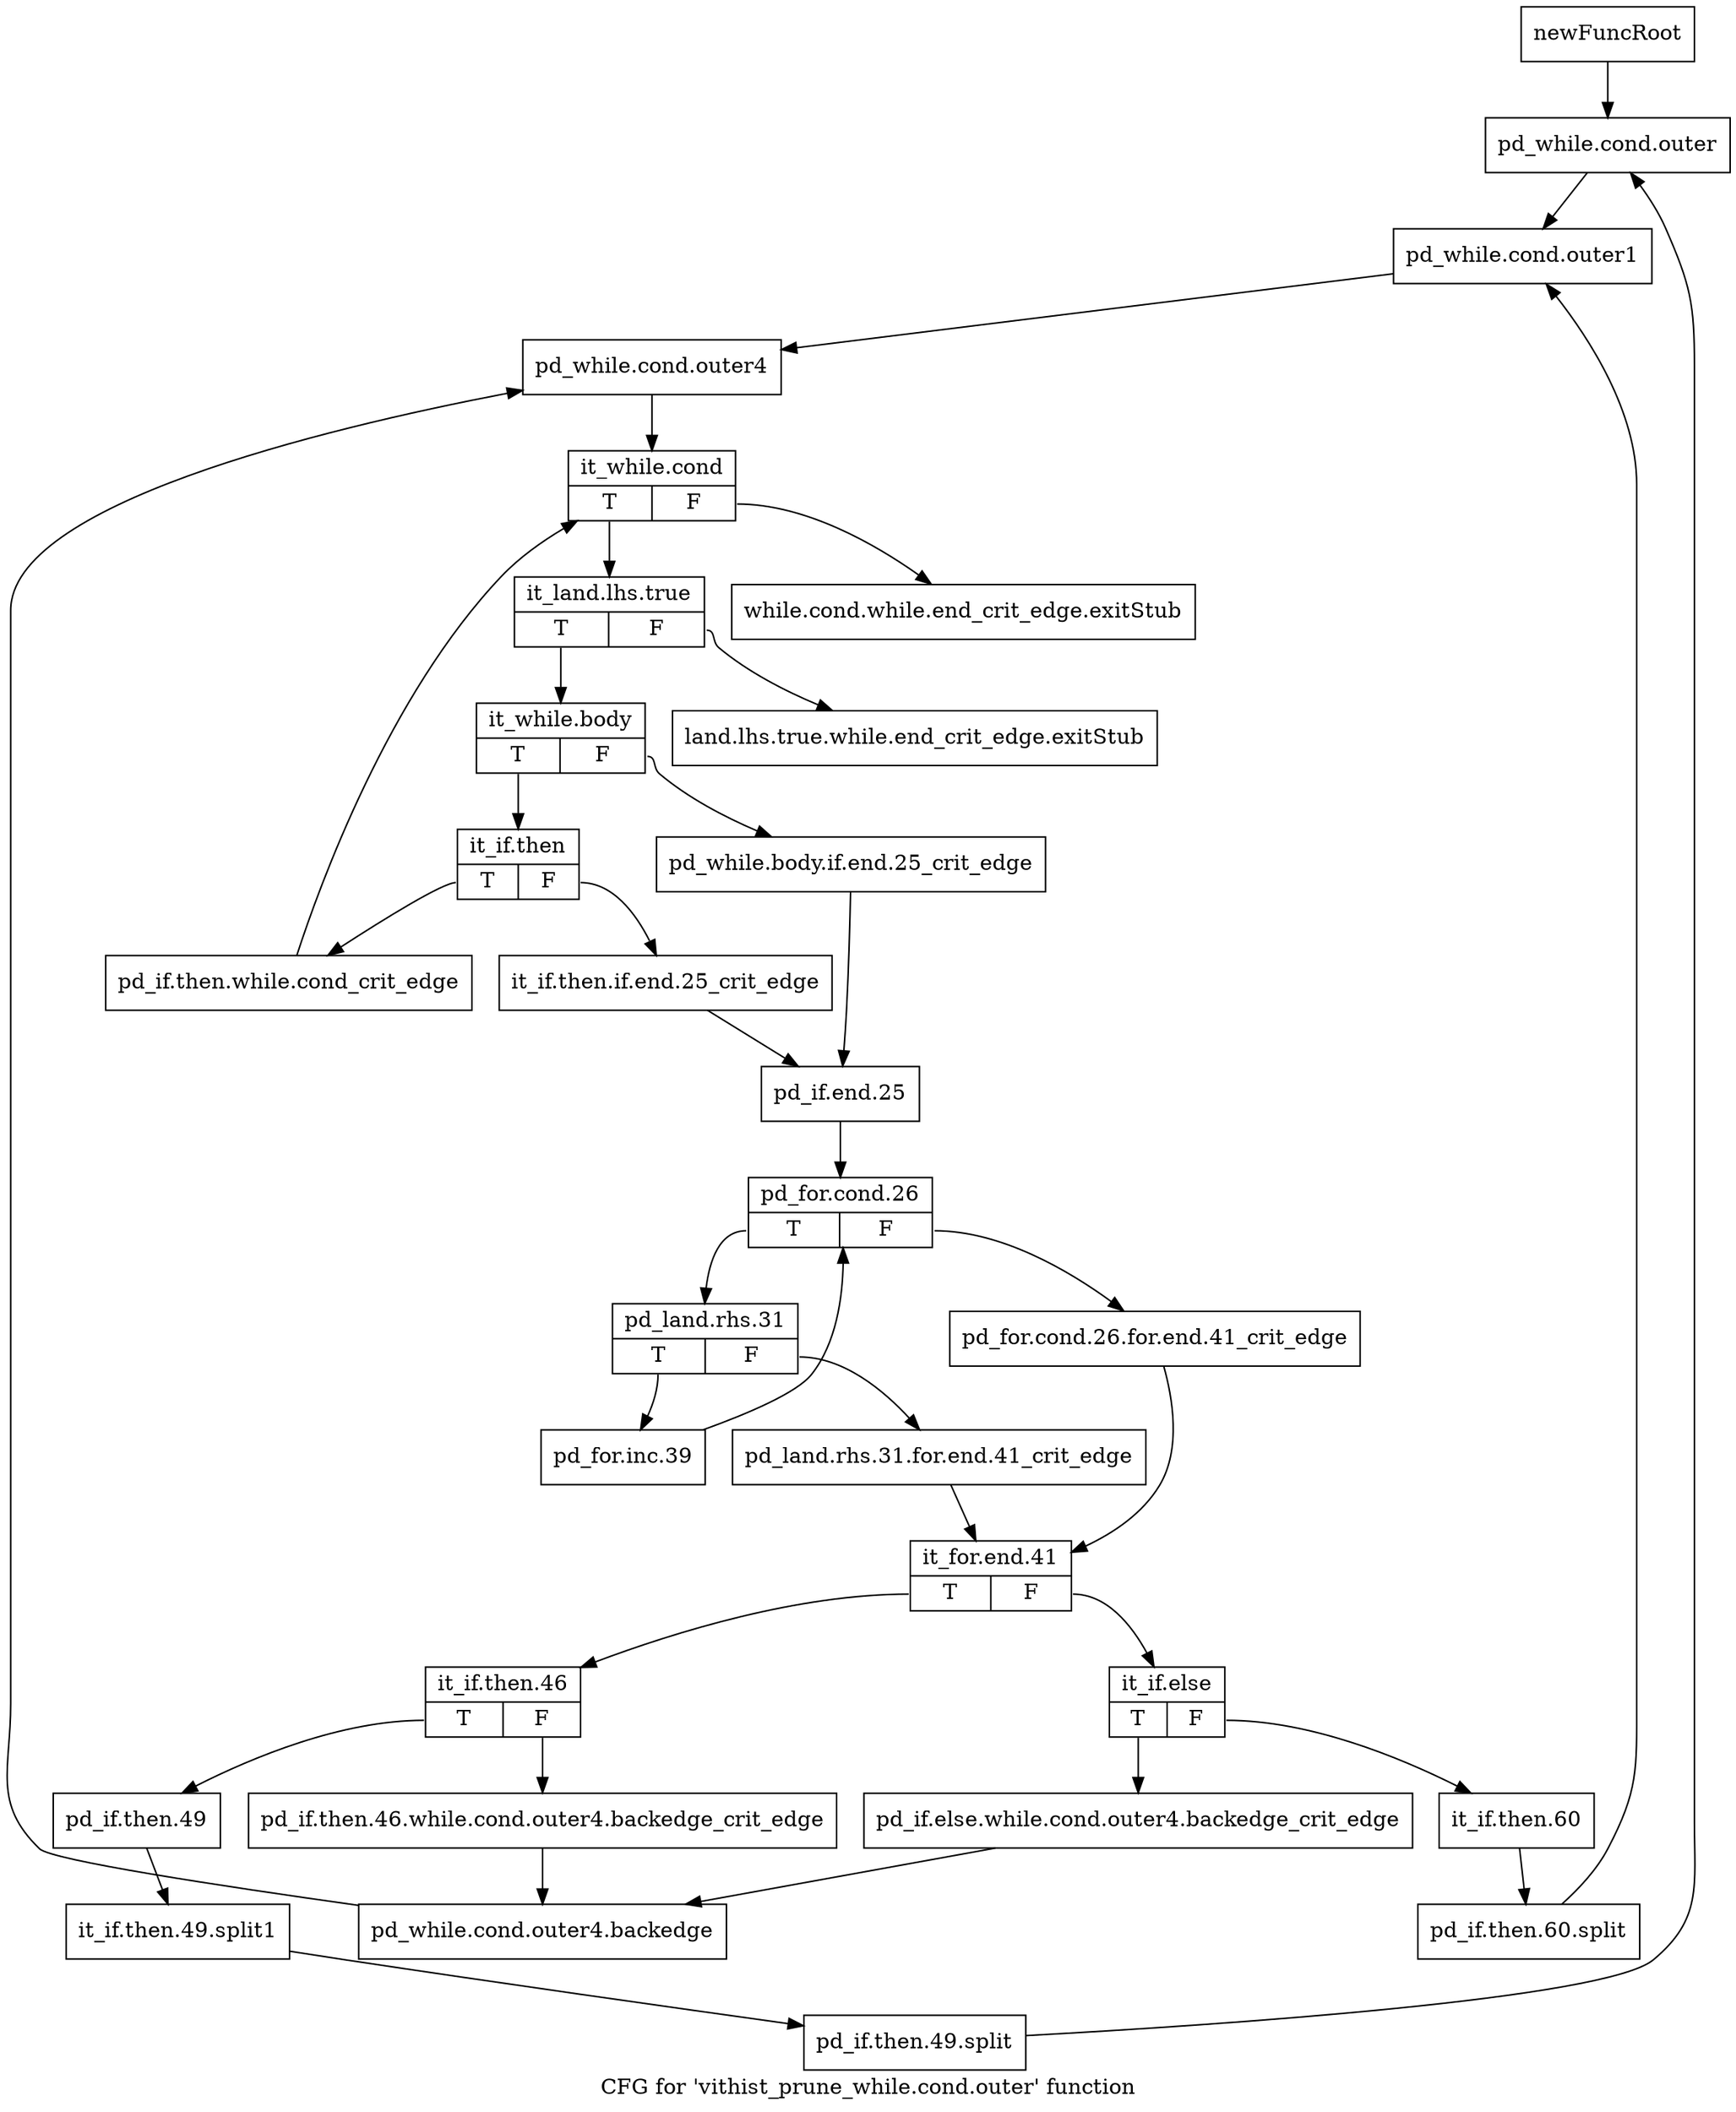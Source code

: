 digraph "CFG for 'vithist_prune_while.cond.outer' function" {
	label="CFG for 'vithist_prune_while.cond.outer' function";

	Node0x1392100 [shape=record,label="{newFuncRoot}"];
	Node0x1392100 -> Node0x13b4580;
	Node0x13b44e0 [shape=record,label="{while.cond.while.end_crit_edge.exitStub}"];
	Node0x13b4530 [shape=record,label="{land.lhs.true.while.end_crit_edge.exitStub}"];
	Node0x13b4580 [shape=record,label="{pd_while.cond.outer}"];
	Node0x13b4580 -> Node0x13b45d0;
	Node0x13b45d0 [shape=record,label="{pd_while.cond.outer1}"];
	Node0x13b45d0 -> Node0x13b4620;
	Node0x13b4620 [shape=record,label="{pd_while.cond.outer4}"];
	Node0x13b4620 -> Node0x13b4670;
	Node0x13b4670 [shape=record,label="{it_while.cond|{<s0>T|<s1>F}}"];
	Node0x13b4670:s0 -> Node0x13b46c0;
	Node0x13b4670:s1 -> Node0x13b44e0;
	Node0x13b46c0 [shape=record,label="{it_land.lhs.true|{<s0>T|<s1>F}}"];
	Node0x13b46c0:s0 -> Node0x13b4710;
	Node0x13b46c0:s1 -> Node0x13b4530;
	Node0x13b4710 [shape=record,label="{it_while.body|{<s0>T|<s1>F}}"];
	Node0x13b4710:s0 -> Node0x13b47b0;
	Node0x13b4710:s1 -> Node0x13b4760;
	Node0x13b4760 [shape=record,label="{pd_while.body.if.end.25_crit_edge}"];
	Node0x13b4760 -> Node0x13b4850;
	Node0x13b47b0 [shape=record,label="{it_if.then|{<s0>T|<s1>F}}"];
	Node0x13b47b0:s0 -> Node0x13b4cb0;
	Node0x13b47b0:s1 -> Node0x13b4800;
	Node0x13b4800 [shape=record,label="{it_if.then.if.end.25_crit_edge}"];
	Node0x13b4800 -> Node0x13b4850;
	Node0x13b4850 [shape=record,label="{pd_if.end.25}"];
	Node0x13b4850 -> Node0x13b48a0;
	Node0x13b48a0 [shape=record,label="{pd_for.cond.26|{<s0>T|<s1>F}}"];
	Node0x13b48a0:s0 -> Node0x13b4940;
	Node0x13b48a0:s1 -> Node0x13b48f0;
	Node0x13b48f0 [shape=record,label="{pd_for.cond.26.for.end.41_crit_edge}"];
	Node0x13b48f0 -> Node0x13b49e0;
	Node0x13b4940 [shape=record,label="{pd_land.rhs.31|{<s0>T|<s1>F}}"];
	Node0x13b4940:s0 -> Node0x13b4c60;
	Node0x13b4940:s1 -> Node0x13b4990;
	Node0x13b4990 [shape=record,label="{pd_land.rhs.31.for.end.41_crit_edge}"];
	Node0x13b4990 -> Node0x13b49e0;
	Node0x13b49e0 [shape=record,label="{it_for.end.41|{<s0>T|<s1>F}}"];
	Node0x13b49e0:s0 -> Node0x13b4b20;
	Node0x13b49e0:s1 -> Node0x13b4a30;
	Node0x13b4a30 [shape=record,label="{it_if.else|{<s0>T|<s1>F}}"];
	Node0x13b4a30:s0 -> Node0x13b4ad0;
	Node0x13b4a30:s1 -> Node0x13b4a80;
	Node0x13b4a80 [shape=record,label="{it_if.then.60}"];
	Node0x13b4a80 -> Node0x16aef60;
	Node0x16aef60 [shape=record,label="{pd_if.then.60.split}"];
	Node0x16aef60 -> Node0x13b45d0;
	Node0x13b4ad0 [shape=record,label="{pd_if.else.while.cond.outer4.backedge_crit_edge}"];
	Node0x13b4ad0 -> Node0x13b4bc0;
	Node0x13b4b20 [shape=record,label="{it_if.then.46|{<s0>T|<s1>F}}"];
	Node0x13b4b20:s0 -> Node0x13b4c10;
	Node0x13b4b20:s1 -> Node0x13b4b70;
	Node0x13b4b70 [shape=record,label="{pd_if.then.46.while.cond.outer4.backedge_crit_edge}"];
	Node0x13b4b70 -> Node0x13b4bc0;
	Node0x13b4bc0 [shape=record,label="{pd_while.cond.outer4.backedge}"];
	Node0x13b4bc0 -> Node0x13b4620;
	Node0x13b4c10 [shape=record,label="{pd_if.then.49}"];
	Node0x13b4c10 -> Node0x162e980;
	Node0x162e980 [shape=record,label="{it_if.then.49.split1}"];
	Node0x162e980 -> Node0x16b73f0;
	Node0x16b73f0 [shape=record,label="{pd_if.then.49.split}"];
	Node0x16b73f0 -> Node0x13b4580;
	Node0x13b4c60 [shape=record,label="{pd_for.inc.39}"];
	Node0x13b4c60 -> Node0x13b48a0;
	Node0x13b4cb0 [shape=record,label="{pd_if.then.while.cond_crit_edge}"];
	Node0x13b4cb0 -> Node0x13b4670;
}
